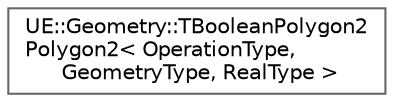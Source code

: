 digraph "Graphical Class Hierarchy"
{
 // INTERACTIVE_SVG=YES
 // LATEX_PDF_SIZE
  bgcolor="transparent";
  edge [fontname=Helvetica,fontsize=10,labelfontname=Helvetica,labelfontsize=10];
  node [fontname=Helvetica,fontsize=10,shape=box,height=0.2,width=0.4];
  rankdir="LR";
  Node0 [id="Node000000",label="UE::Geometry::TBooleanPolygon2\lPolygon2\< OperationType,\l GeometryType, RealType \>",height=0.2,width=0.4,color="grey40", fillcolor="white", style="filled",URL="$d7/d0a/classUE_1_1Geometry_1_1TBooleanPolygon2Polygon2.html",tooltip="Produces the boolean'd result of PolygonA and PolygonB depending on the OperationType."];
}
